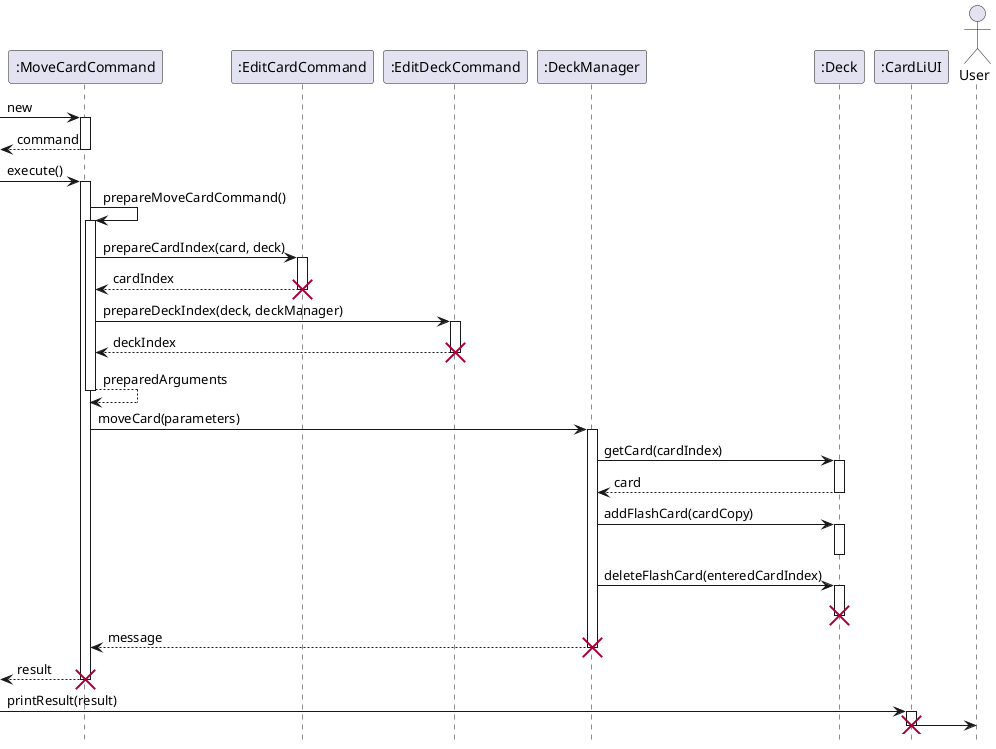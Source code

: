 @startuml
hide footbox

participant ":MoveCardCommand" as MoveCardCommand
participant ":EditCardCommand" as EditCardCommand
participant ":EditDeckCommand" as EditDeckCommand
participant ":DeckManager" as DeckManager
participant ":Deck" as Deck
participant ":CardLiUI" as CardLiUI
actor "User" as User

[-> MoveCardCommand : new
activate MoveCardCommand
[<-- MoveCardCommand : command
deactivate MoveCardCommand

[->MoveCardCommand : execute()
activate MoveCardCommand

MoveCardCommand -> MoveCardCommand : prepareMoveCardCommand()
activate MoveCardCommand

MoveCardCommand -> EditCardCommand: prepareCardIndex(card, deck)
activate EditCardCommand

EditCardCommand --> MoveCardCommand: cardIndex
deactivate EditCardCommand
destroy EditCardCommand

MoveCardCommand -> EditDeckCommand: prepareDeckIndex(deck, deckManager)
activate EditDeckCommand

EditDeckCommand --> MoveCardCommand: deckIndex
deactivate EditDeckCommand
destroy EditDeckCommand

MoveCardCommand --> MoveCardCommand: preparedArguments
deactivate MoveCardCommand

MoveCardCommand -> DeckManager: moveCard(parameters)
activate DeckManager

DeckManager -> Deck: getCard(cardIndex)
activate Deck

Deck --> DeckManager: card
deactivate Deck

DeckManager -> Deck: addFlashCard(cardCopy)
activate Deck
deactivate Deck

DeckManager -> Deck: deleteFlashCard(enteredCardIndex)
activate Deck
deactivate Deck
destroy Deck


DeckManager --> MoveCardCommand: message
deactivate DeckManager

destroy DeckManager

[<-- MoveCardCommand: result
deactivate MoveCardCommand
destroy MoveCardCommand

[-> CardLiUI: printResult(result)
activate CardLiUI

CardLiUI -> User

deactivate CardLiUI
destroy CardLiUI
@enduml